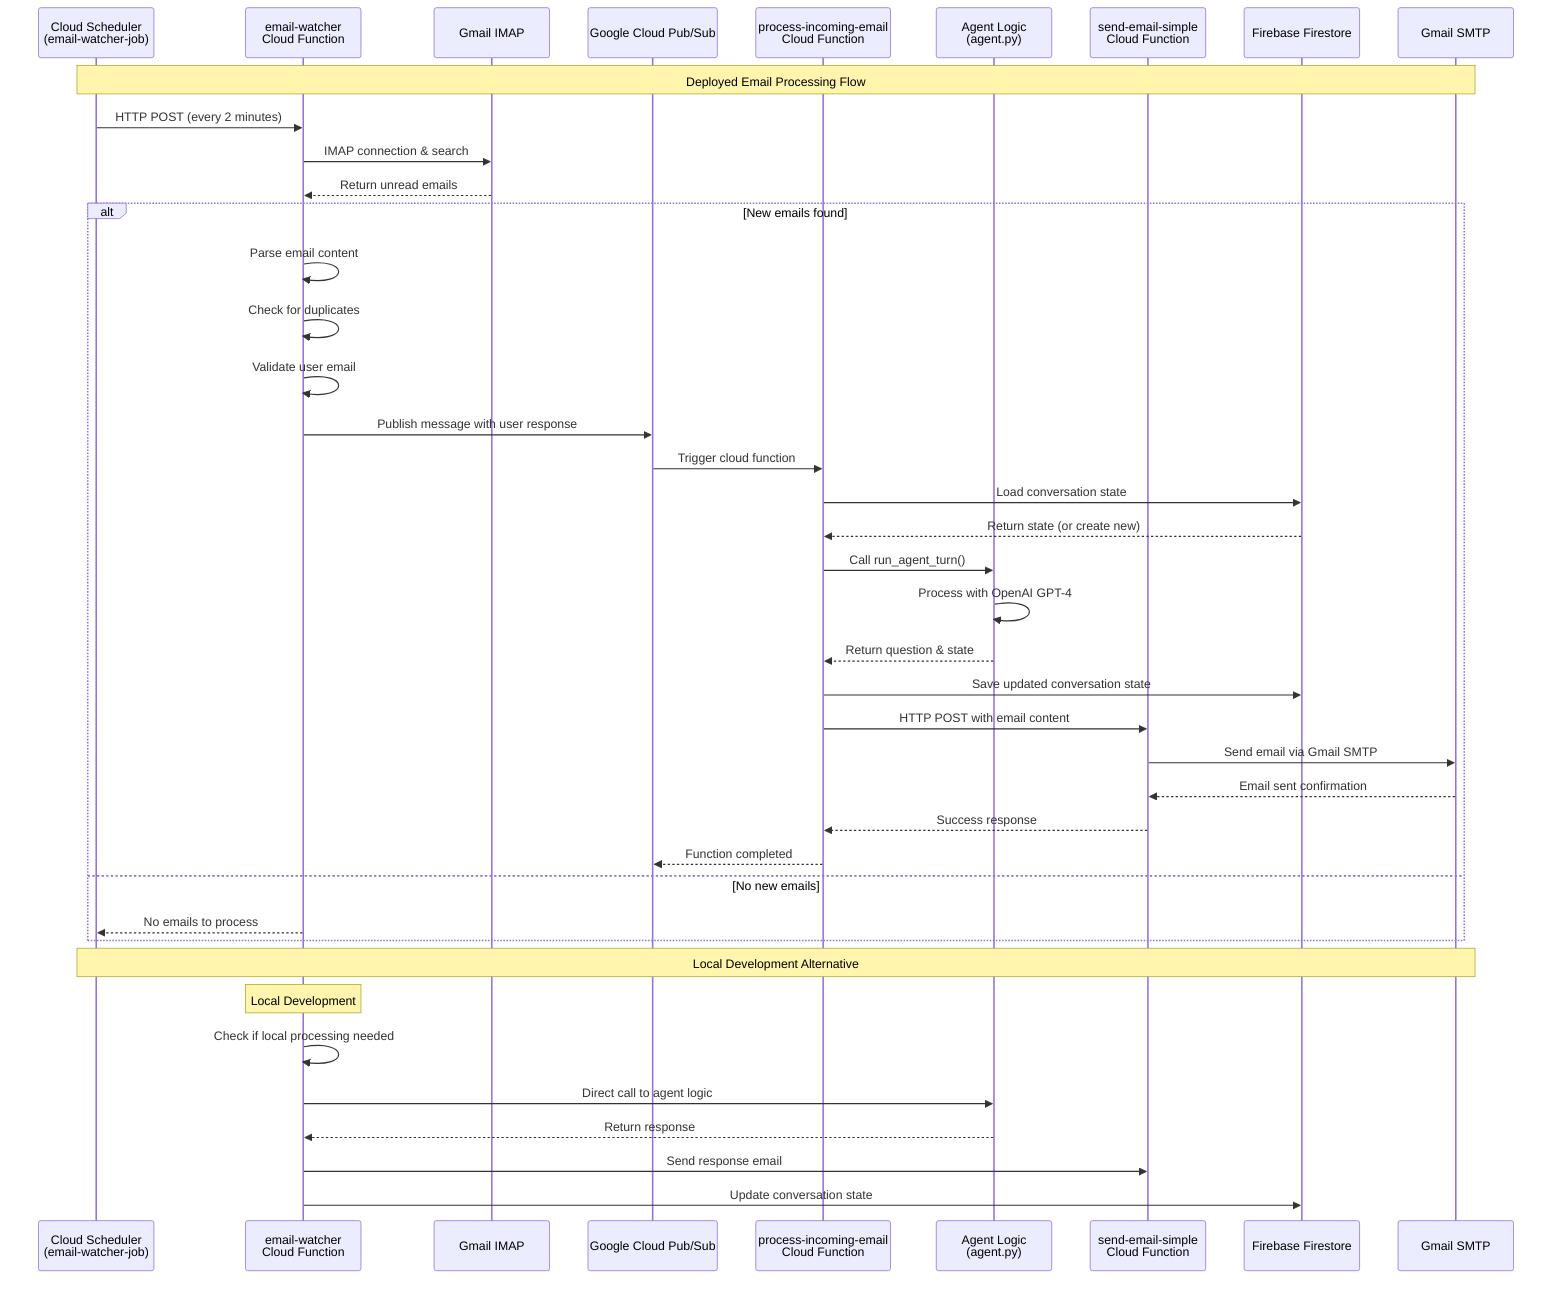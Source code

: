 sequenceDiagram
    participant Scheduler as Cloud Scheduler<br/>(email-watcher-job)
    participant WatcherFunc as email-watcher<br/>Cloud Function
    participant Gmail as Gmail IMAP
    participant PubSub as Google Cloud Pub/Sub
    participant ProcessFunc as process-incoming-email<br/>Cloud Function
    participant Agent as Agent Logic<br/>(agent.py)
    participant EmailFunc as send-email-simple<br/>Cloud Function
    participant Firebase as Firebase Firestore
    participant SMTP as Gmail SMTP
    
    Note over Scheduler,SMTP: Deployed Email Processing Flow
    
    %% Cloud Scheduler triggers email watcher
    Scheduler->>WatcherFunc: HTTP POST (every 2 minutes)
    WatcherFunc->>Gmail: IMAP connection & search
    Gmail-->>WatcherFunc: Return unread emails
    
    alt New emails found
        WatcherFunc->>WatcherFunc: Parse email content
        WatcherFunc->>WatcherFunc: Check for duplicates
        WatcherFunc->>WatcherFunc: Validate user email
        WatcherFunc->>PubSub: Publish message with user response
        PubSub->>ProcessFunc: Trigger cloud function
        
        %% Process in Cloud Function
        ProcessFunc->>Firebase: Load conversation state
        Firebase-->>ProcessFunc: Return state (or create new)
        
        ProcessFunc->>Agent: Call run_agent_turn()
        Agent->>Agent: Process with OpenAI GPT-4
        Agent-->>ProcessFunc: Return question & state
        
        %% Save state and send email
        ProcessFunc->>Firebase: Save updated conversation state
        ProcessFunc->>EmailFunc: HTTP POST with email content
        EmailFunc->>SMTP: Send email via Gmail SMTP
        SMTP-->>EmailFunc: Email sent confirmation
        EmailFunc-->>ProcessFunc: Success response
        ProcessFunc-->>PubSub: Function completed
    else No new emails
        WatcherFunc-->>Scheduler: No emails to process
    end
    
    Note over Scheduler,SMTP: Local Development Alternative
    
    %% Local processing path (for development)
    Note over WatcherFunc: Local Development
    WatcherFunc->>WatcherFunc: Check if local processing needed
    WatcherFunc->>Agent: Direct call to agent logic
    Agent-->>WatcherFunc: Return response
    WatcherFunc->>EmailFunc: Send response email
    WatcherFunc->>Firebase: Update conversation state